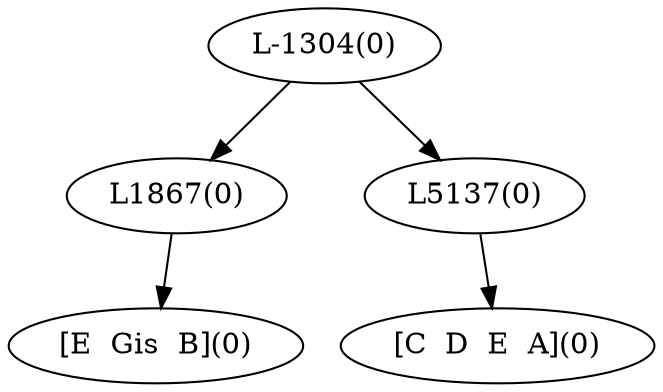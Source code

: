digraph sample{
"L1867(0)"->"[E  Gis  B](0)"
"L5137(0)"->"[C  D  E  A](0)"
"L-1304(0)"->"L1867(0)"
"L-1304(0)"->"L5137(0)"
{rank = min; "L-1304(0)"}
{rank = same; "L1867(0)"; "L5137(0)";}
{rank = max; "[C  D  E  A](0)"; "[E  Gis  B](0)";}
}